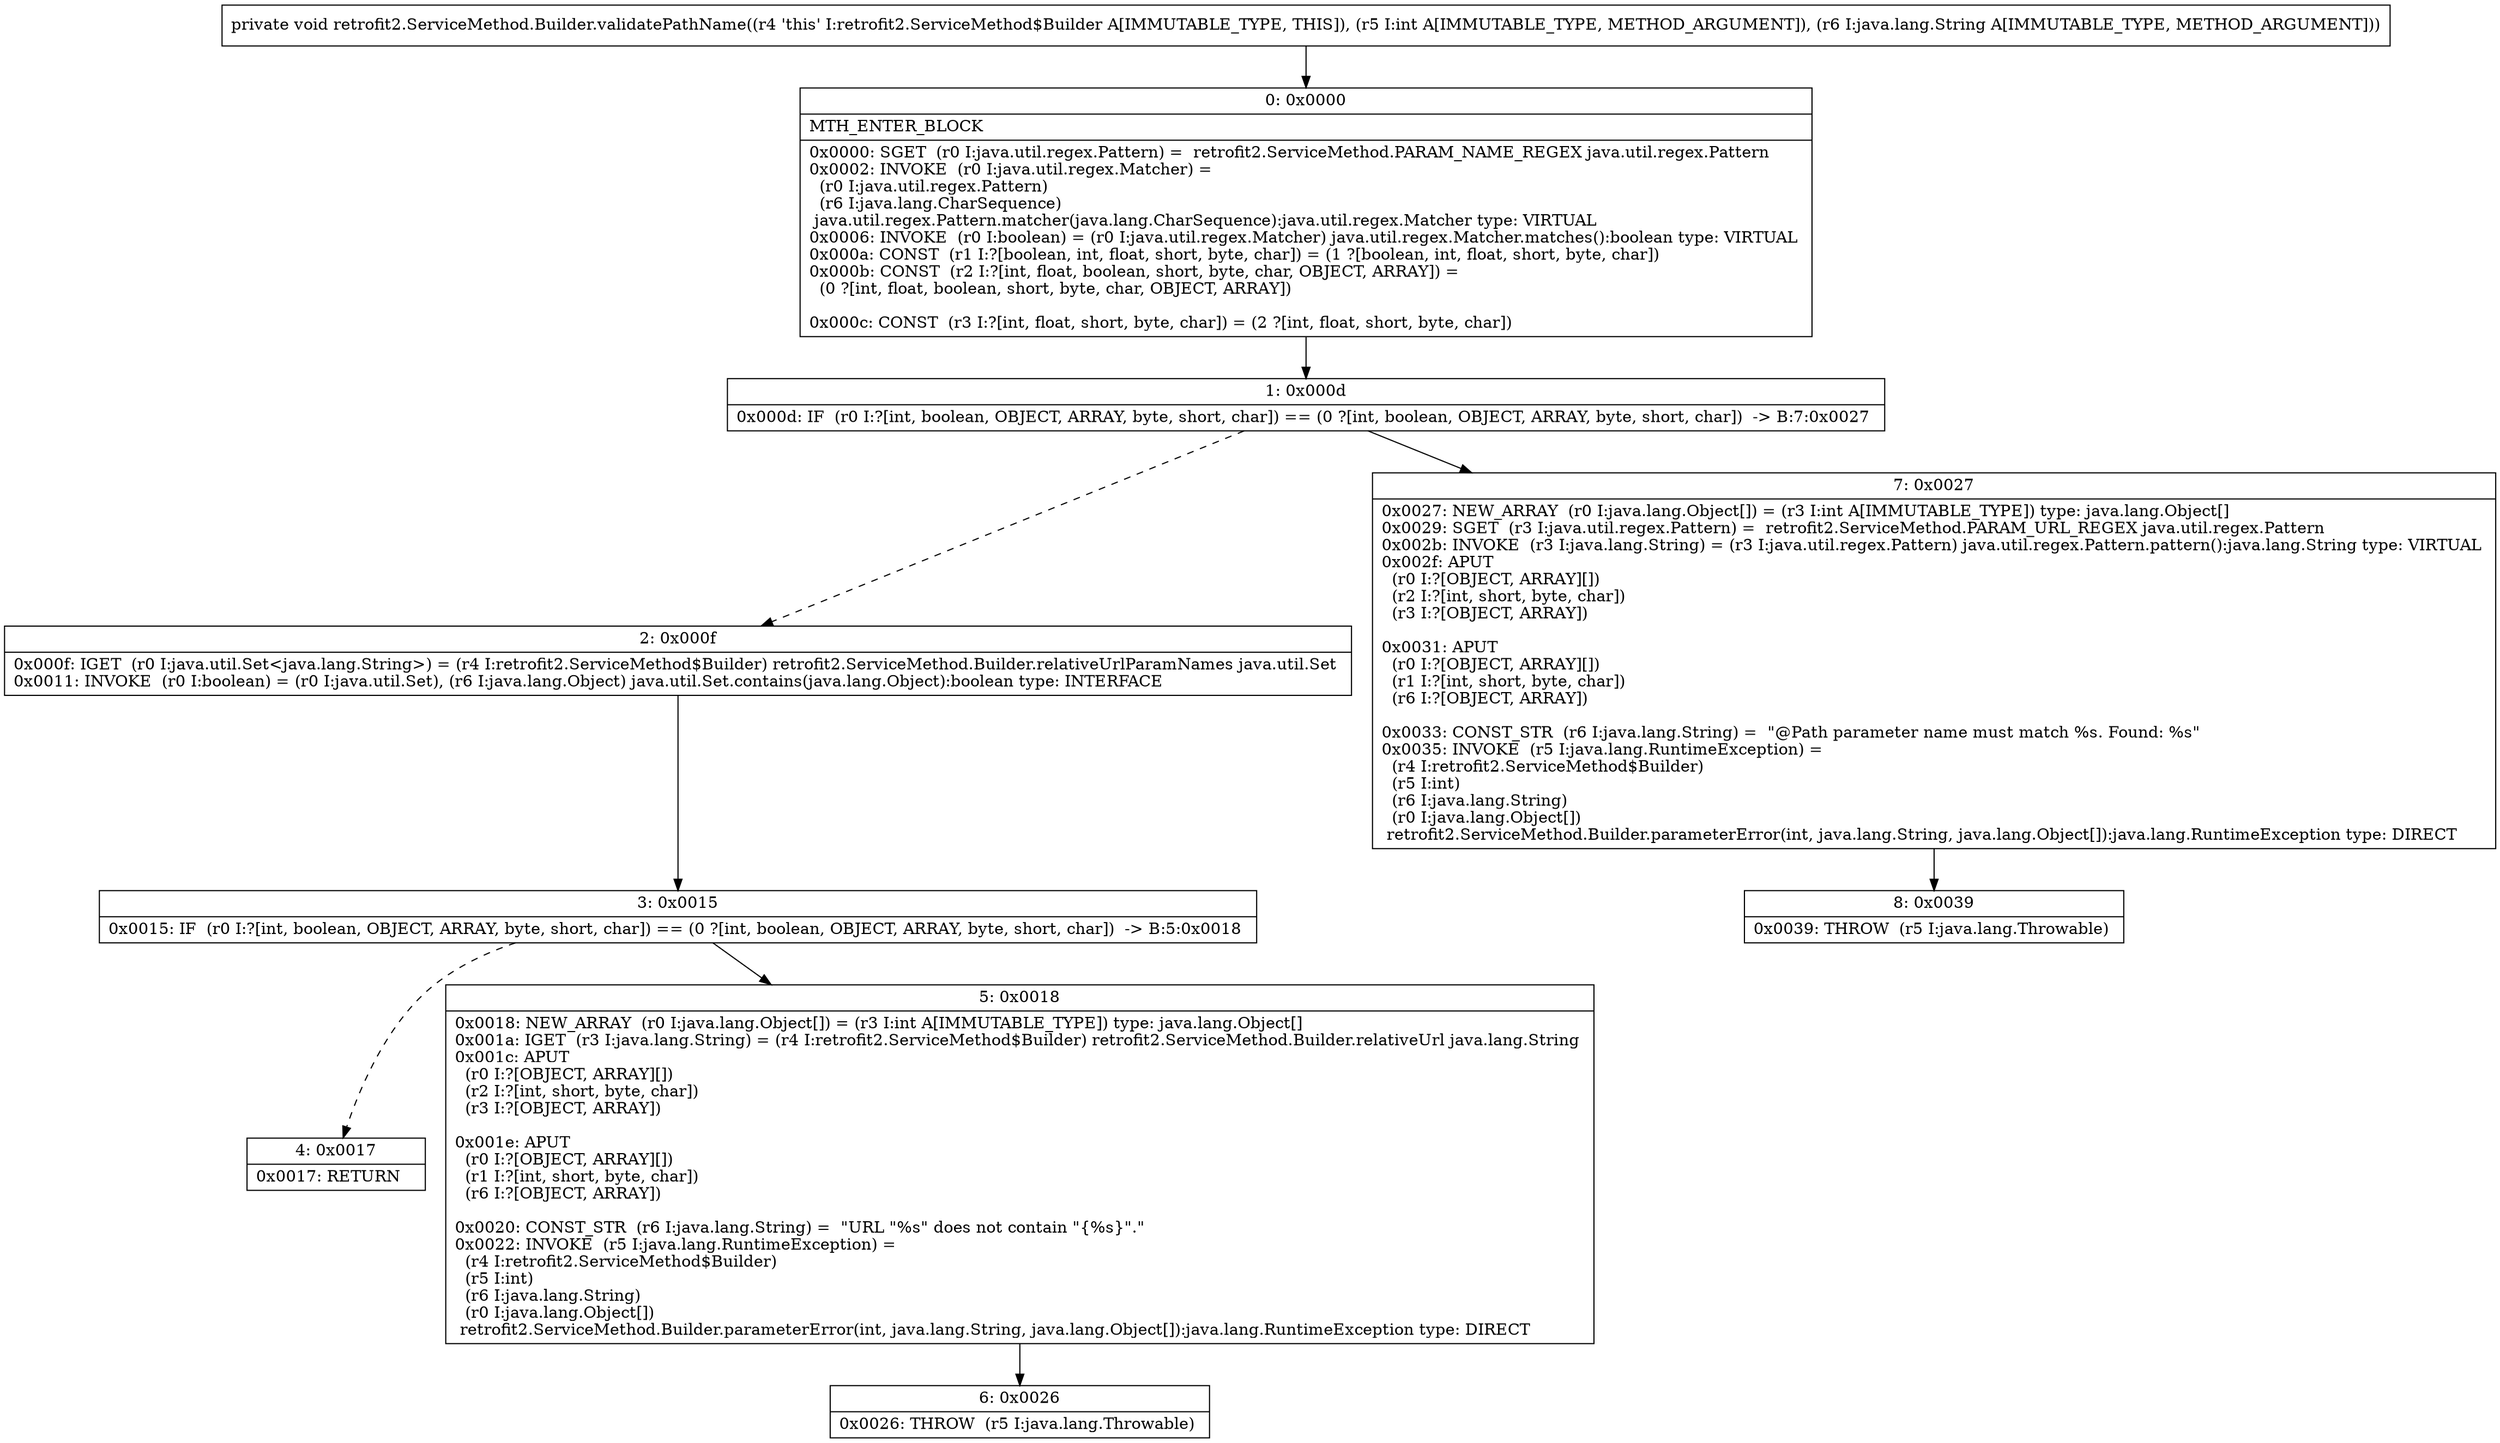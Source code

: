 digraph "CFG forretrofit2.ServiceMethod.Builder.validatePathName(ILjava\/lang\/String;)V" {
Node_0 [shape=record,label="{0\:\ 0x0000|MTH_ENTER_BLOCK\l|0x0000: SGET  (r0 I:java.util.regex.Pattern) =  retrofit2.ServiceMethod.PARAM_NAME_REGEX java.util.regex.Pattern \l0x0002: INVOKE  (r0 I:java.util.regex.Matcher) = \l  (r0 I:java.util.regex.Pattern)\l  (r6 I:java.lang.CharSequence)\l java.util.regex.Pattern.matcher(java.lang.CharSequence):java.util.regex.Matcher type: VIRTUAL \l0x0006: INVOKE  (r0 I:boolean) = (r0 I:java.util.regex.Matcher) java.util.regex.Matcher.matches():boolean type: VIRTUAL \l0x000a: CONST  (r1 I:?[boolean, int, float, short, byte, char]) = (1 ?[boolean, int, float, short, byte, char]) \l0x000b: CONST  (r2 I:?[int, float, boolean, short, byte, char, OBJECT, ARRAY]) = \l  (0 ?[int, float, boolean, short, byte, char, OBJECT, ARRAY])\l \l0x000c: CONST  (r3 I:?[int, float, short, byte, char]) = (2 ?[int, float, short, byte, char]) \l}"];
Node_1 [shape=record,label="{1\:\ 0x000d|0x000d: IF  (r0 I:?[int, boolean, OBJECT, ARRAY, byte, short, char]) == (0 ?[int, boolean, OBJECT, ARRAY, byte, short, char])  \-\> B:7:0x0027 \l}"];
Node_2 [shape=record,label="{2\:\ 0x000f|0x000f: IGET  (r0 I:java.util.Set\<java.lang.String\>) = (r4 I:retrofit2.ServiceMethod$Builder) retrofit2.ServiceMethod.Builder.relativeUrlParamNames java.util.Set \l0x0011: INVOKE  (r0 I:boolean) = (r0 I:java.util.Set), (r6 I:java.lang.Object) java.util.Set.contains(java.lang.Object):boolean type: INTERFACE \l}"];
Node_3 [shape=record,label="{3\:\ 0x0015|0x0015: IF  (r0 I:?[int, boolean, OBJECT, ARRAY, byte, short, char]) == (0 ?[int, boolean, OBJECT, ARRAY, byte, short, char])  \-\> B:5:0x0018 \l}"];
Node_4 [shape=record,label="{4\:\ 0x0017|0x0017: RETURN   \l}"];
Node_5 [shape=record,label="{5\:\ 0x0018|0x0018: NEW_ARRAY  (r0 I:java.lang.Object[]) = (r3 I:int A[IMMUTABLE_TYPE]) type: java.lang.Object[] \l0x001a: IGET  (r3 I:java.lang.String) = (r4 I:retrofit2.ServiceMethod$Builder) retrofit2.ServiceMethod.Builder.relativeUrl java.lang.String \l0x001c: APUT  \l  (r0 I:?[OBJECT, ARRAY][])\l  (r2 I:?[int, short, byte, char])\l  (r3 I:?[OBJECT, ARRAY])\l \l0x001e: APUT  \l  (r0 I:?[OBJECT, ARRAY][])\l  (r1 I:?[int, short, byte, char])\l  (r6 I:?[OBJECT, ARRAY])\l \l0x0020: CONST_STR  (r6 I:java.lang.String) =  \"URL \"%s\" does not contain \"\{%s\}\".\" \l0x0022: INVOKE  (r5 I:java.lang.RuntimeException) = \l  (r4 I:retrofit2.ServiceMethod$Builder)\l  (r5 I:int)\l  (r6 I:java.lang.String)\l  (r0 I:java.lang.Object[])\l retrofit2.ServiceMethod.Builder.parameterError(int, java.lang.String, java.lang.Object[]):java.lang.RuntimeException type: DIRECT \l}"];
Node_6 [shape=record,label="{6\:\ 0x0026|0x0026: THROW  (r5 I:java.lang.Throwable) \l}"];
Node_7 [shape=record,label="{7\:\ 0x0027|0x0027: NEW_ARRAY  (r0 I:java.lang.Object[]) = (r3 I:int A[IMMUTABLE_TYPE]) type: java.lang.Object[] \l0x0029: SGET  (r3 I:java.util.regex.Pattern) =  retrofit2.ServiceMethod.PARAM_URL_REGEX java.util.regex.Pattern \l0x002b: INVOKE  (r3 I:java.lang.String) = (r3 I:java.util.regex.Pattern) java.util.regex.Pattern.pattern():java.lang.String type: VIRTUAL \l0x002f: APUT  \l  (r0 I:?[OBJECT, ARRAY][])\l  (r2 I:?[int, short, byte, char])\l  (r3 I:?[OBJECT, ARRAY])\l \l0x0031: APUT  \l  (r0 I:?[OBJECT, ARRAY][])\l  (r1 I:?[int, short, byte, char])\l  (r6 I:?[OBJECT, ARRAY])\l \l0x0033: CONST_STR  (r6 I:java.lang.String) =  \"@Path parameter name must match %s. Found: %s\" \l0x0035: INVOKE  (r5 I:java.lang.RuntimeException) = \l  (r4 I:retrofit2.ServiceMethod$Builder)\l  (r5 I:int)\l  (r6 I:java.lang.String)\l  (r0 I:java.lang.Object[])\l retrofit2.ServiceMethod.Builder.parameterError(int, java.lang.String, java.lang.Object[]):java.lang.RuntimeException type: DIRECT \l}"];
Node_8 [shape=record,label="{8\:\ 0x0039|0x0039: THROW  (r5 I:java.lang.Throwable) \l}"];
MethodNode[shape=record,label="{private void retrofit2.ServiceMethod.Builder.validatePathName((r4 'this' I:retrofit2.ServiceMethod$Builder A[IMMUTABLE_TYPE, THIS]), (r5 I:int A[IMMUTABLE_TYPE, METHOD_ARGUMENT]), (r6 I:java.lang.String A[IMMUTABLE_TYPE, METHOD_ARGUMENT])) }"];
MethodNode -> Node_0;
Node_0 -> Node_1;
Node_1 -> Node_2[style=dashed];
Node_1 -> Node_7;
Node_2 -> Node_3;
Node_3 -> Node_4[style=dashed];
Node_3 -> Node_5;
Node_5 -> Node_6;
Node_7 -> Node_8;
}

